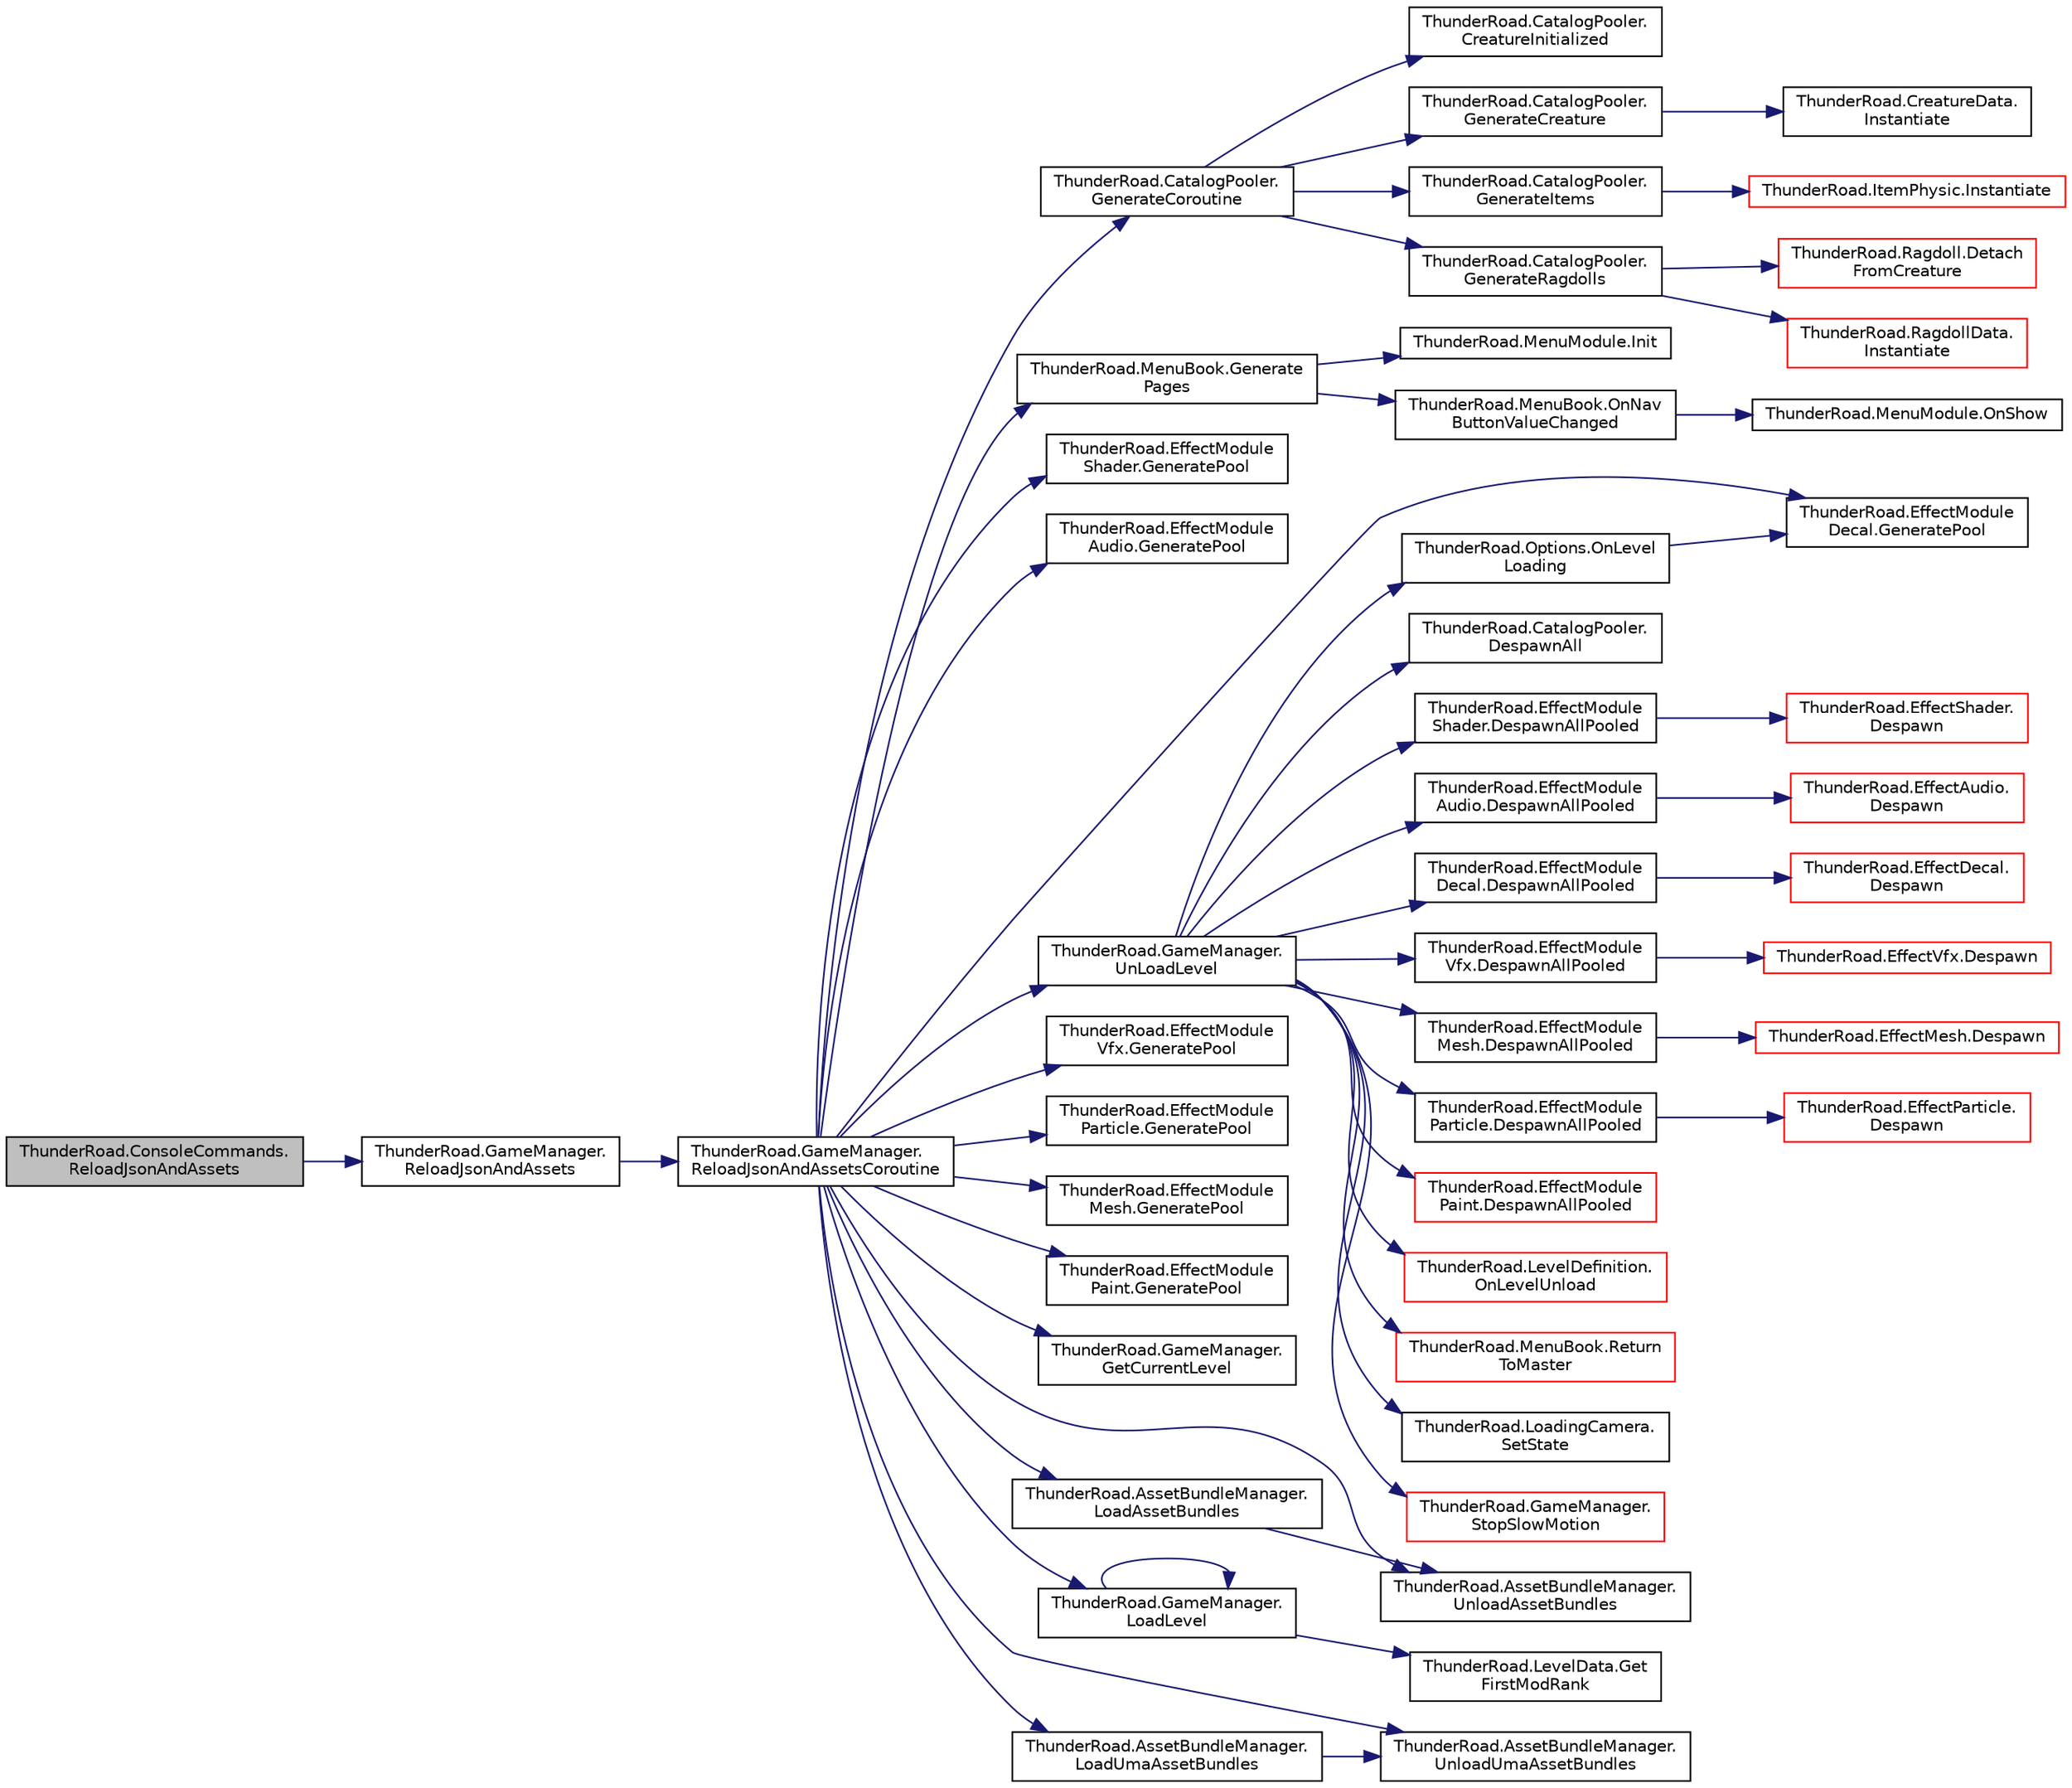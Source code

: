 digraph "ThunderRoad.ConsoleCommands.ReloadJsonAndAssets"
{
 // LATEX_PDF_SIZE
  edge [fontname="Helvetica",fontsize="10",labelfontname="Helvetica",labelfontsize="10"];
  node [fontname="Helvetica",fontsize="10",shape=record];
  rankdir="LR";
  Node1 [label="ThunderRoad.ConsoleCommands.\lReloadJsonAndAssets",height=0.2,width=0.4,color="black", fillcolor="grey75", style="filled", fontcolor="black",tooltip="Reloads the json and assets."];
  Node1 -> Node2 [color="midnightblue",fontsize="10",style="solid",fontname="Helvetica"];
  Node2 [label="ThunderRoad.GameManager.\lReloadJsonAndAssets",height=0.2,width=0.4,color="black", fillcolor="white", style="filled",URL="$class_thunder_road_1_1_game_manager.html#a47f34e1f083e816288445fcf7900869c",tooltip="Reloads the json and assets."];
  Node2 -> Node3 [color="midnightblue",fontsize="10",style="solid",fontname="Helvetica"];
  Node3 [label="ThunderRoad.GameManager.\lReloadJsonAndAssetsCoroutine",height=0.2,width=0.4,color="black", fillcolor="white", style="filled",URL="$class_thunder_road_1_1_game_manager.html#ad30795c9a3cbfdd96dc0dd80bc265ba8",tooltip="Reloads the json and assets coroutine."];
  Node3 -> Node4 [color="midnightblue",fontsize="10",style="solid",fontname="Helvetica"];
  Node4 [label="ThunderRoad.CatalogPooler.\lGenerateCoroutine",height=0.2,width=0.4,color="black", fillcolor="white", style="filled",URL="$class_thunder_road_1_1_catalog_pooler.html#a3917d7dc695aa608e26da511236e7bae",tooltip="Generates the coroutine."];
  Node4 -> Node5 [color="midnightblue",fontsize="10",style="solid",fontname="Helvetica"];
  Node5 [label="ThunderRoad.CatalogPooler.\lCreatureInitialized",height=0.2,width=0.4,color="black", fillcolor="white", style="filled",URL="$class_thunder_road_1_1_catalog_pooler.html#a06f430d0b5e67369f4bbbb11c0b716ac",tooltip="Creatures the initialized."];
  Node4 -> Node6 [color="midnightblue",fontsize="10",style="solid",fontname="Helvetica"];
  Node6 [label="ThunderRoad.CatalogPooler.\lGenerateCreature",height=0.2,width=0.4,color="black", fillcolor="white", style="filled",URL="$class_thunder_road_1_1_catalog_pooler.html#aa37e79dd90e6284b46ebb0c425e43234",tooltip="Generates the creature."];
  Node6 -> Node7 [color="midnightblue",fontsize="10",style="solid",fontname="Helvetica"];
  Node7 [label="ThunderRoad.CreatureData.\lInstantiate",height=0.2,width=0.4,color="black", fillcolor="white", style="filled",URL="$class_thunder_road_1_1_creature_data.html#a3386b3349065b0421be01c5e15d64baa",tooltip="Instantiates the specified parent."];
  Node4 -> Node8 [color="midnightblue",fontsize="10",style="solid",fontname="Helvetica"];
  Node8 [label="ThunderRoad.CatalogPooler.\lGenerateItems",height=0.2,width=0.4,color="black", fillcolor="white", style="filled",URL="$class_thunder_road_1_1_catalog_pooler.html#ac0b7a4fa43bb9c6e3b8b8dc3e01566a5",tooltip="Generates the items."];
  Node8 -> Node9 [color="midnightblue",fontsize="10",style="solid",fontname="Helvetica"];
  Node9 [label="ThunderRoad.ItemPhysic.Instantiate",height=0.2,width=0.4,color="red", fillcolor="white", style="filled",URL="$class_thunder_road_1_1_item_physic.html#aeb883bbfe8b0a46817bd84c9c2f6b43e",tooltip="Instantiates the specified parent."];
  Node4 -> Node11 [color="midnightblue",fontsize="10",style="solid",fontname="Helvetica"];
  Node11 [label="ThunderRoad.CatalogPooler.\lGenerateRagdolls",height=0.2,width=0.4,color="black", fillcolor="white", style="filled",URL="$class_thunder_road_1_1_catalog_pooler.html#a0ea002eafd93f020dc1a23ab62ab6d40",tooltip="Generates the ragdolls."];
  Node11 -> Node12 [color="midnightblue",fontsize="10",style="solid",fontname="Helvetica"];
  Node12 [label="ThunderRoad.Ragdoll.Detach\lFromCreature",height=0.2,width=0.4,color="red", fillcolor="white", style="filled",URL="$class_thunder_road_1_1_ragdoll.html#a2e2236043f74c1e5aa4ce31deb5514c0",tooltip="Detaches from creature."];
  Node11 -> Node67 [color="midnightblue",fontsize="10",style="solid",fontname="Helvetica"];
  Node67 [label="ThunderRoad.RagdollData.\lInstantiate",height=0.2,width=0.4,color="red", fillcolor="white", style="filled",URL="$class_thunder_road_1_1_ragdoll_data.html#a9eb991d535cc2bba581060592f8de7d8",tooltip="Instantiates the specified parent."];
  Node3 -> Node89 [color="midnightblue",fontsize="10",style="solid",fontname="Helvetica"];
  Node89 [label="ThunderRoad.MenuBook.Generate\lPages",height=0.2,width=0.4,color="black", fillcolor="white", style="filled",URL="$class_thunder_road_1_1_menu_book.html#a0440dd91a8eebdb3c128a4a672602f76",tooltip=" "];
  Node89 -> Node90 [color="midnightblue",fontsize="10",style="solid",fontname="Helvetica"];
  Node90 [label="ThunderRoad.MenuModule.Init",height=0.2,width=0.4,color="black", fillcolor="white", style="filled",URL="$class_thunder_road_1_1_menu_module.html#a7b6629a35d74d48c52ac158bd1e2bdc5",tooltip="Initializes the specified menu data."];
  Node89 -> Node91 [color="midnightblue",fontsize="10",style="solid",fontname="Helvetica"];
  Node91 [label="ThunderRoad.MenuBook.OnNav\lButtonValueChanged",height=0.2,width=0.4,color="black", fillcolor="white", style="filled",URL="$class_thunder_road_1_1_menu_book.html#a1b2567336c7ce8272fd0ada68da89d43",tooltip=" "];
  Node91 -> Node92 [color="midnightblue",fontsize="10",style="solid",fontname="Helvetica"];
  Node92 [label="ThunderRoad.MenuModule.OnShow",height=0.2,width=0.4,color="black", fillcolor="white", style="filled",URL="$class_thunder_road_1_1_menu_module.html#a7f682303b5f3988c7a1165eec3148cc3",tooltip="Called when [show]."];
  Node3 -> Node93 [color="midnightblue",fontsize="10",style="solid",fontname="Helvetica"];
  Node93 [label="ThunderRoad.EffectModule\lShader.GeneratePool",height=0.2,width=0.4,color="black", fillcolor="white", style="filled",URL="$class_thunder_road_1_1_effect_module_shader.html#a546d8b5a0a8d1314e3a86d9c66b32854",tooltip="Generates the pool."];
  Node3 -> Node94 [color="midnightblue",fontsize="10",style="solid",fontname="Helvetica"];
  Node94 [label="ThunderRoad.EffectModule\lAudio.GeneratePool",height=0.2,width=0.4,color="black", fillcolor="white", style="filled",URL="$class_thunder_road_1_1_effect_module_audio.html#ac96628397750e253dc8e85cf39a3ee91",tooltip="Generates the pool."];
  Node3 -> Node95 [color="midnightblue",fontsize="10",style="solid",fontname="Helvetica"];
  Node95 [label="ThunderRoad.EffectModule\lDecal.GeneratePool",height=0.2,width=0.4,color="black", fillcolor="white", style="filled",URL="$class_thunder_road_1_1_effect_module_decal.html#a635631de379bffc44b3dfc446b9a9254",tooltip="Generates the pool."];
  Node3 -> Node96 [color="midnightblue",fontsize="10",style="solid",fontname="Helvetica"];
  Node96 [label="ThunderRoad.EffectModule\lVfx.GeneratePool",height=0.2,width=0.4,color="black", fillcolor="white", style="filled",URL="$class_thunder_road_1_1_effect_module_vfx.html#abe335aee08a569705332ea2325ec3d46",tooltip="Generates the pool."];
  Node3 -> Node97 [color="midnightblue",fontsize="10",style="solid",fontname="Helvetica"];
  Node97 [label="ThunderRoad.EffectModule\lParticle.GeneratePool",height=0.2,width=0.4,color="black", fillcolor="white", style="filled",URL="$class_thunder_road_1_1_effect_module_particle.html#a9e43f2152fcf8843b1a6ad2e4f24defd",tooltip="Generates the pool."];
  Node3 -> Node98 [color="midnightblue",fontsize="10",style="solid",fontname="Helvetica"];
  Node98 [label="ThunderRoad.EffectModule\lMesh.GeneratePool",height=0.2,width=0.4,color="black", fillcolor="white", style="filled",URL="$class_thunder_road_1_1_effect_module_mesh.html#a3263031132c6cf82f0fff27ae9dc29e6",tooltip="Generates the pool."];
  Node3 -> Node99 [color="midnightblue",fontsize="10",style="solid",fontname="Helvetica"];
  Node99 [label="ThunderRoad.EffectModule\lPaint.GeneratePool",height=0.2,width=0.4,color="black", fillcolor="white", style="filled",URL="$class_thunder_road_1_1_effect_module_paint.html#a2d342cc374ded15b1978192ac4053601",tooltip="Generates the pool."];
  Node3 -> Node100 [color="midnightblue",fontsize="10",style="solid",fontname="Helvetica"];
  Node100 [label="ThunderRoad.GameManager.\lGetCurrentLevel",height=0.2,width=0.4,color="black", fillcolor="white", style="filled",URL="$class_thunder_road_1_1_game_manager.html#a5c90d4b6a9a71b4dedf872967a1b6bb3",tooltip="Gets the current level."];
  Node3 -> Node101 [color="midnightblue",fontsize="10",style="solid",fontname="Helvetica"];
  Node101 [label="ThunderRoad.AssetBundleManager.\lLoadAssetBundles",height=0.2,width=0.4,color="black", fillcolor="white", style="filled",URL="$class_thunder_road_1_1_asset_bundle_manager.html#ab13ffdfa284646a780b5daae1b7e85d7",tooltip="Loads the asset bundles."];
  Node101 -> Node102 [color="midnightblue",fontsize="10",style="solid",fontname="Helvetica"];
  Node102 [label="ThunderRoad.AssetBundleManager.\lUnloadAssetBundles",height=0.2,width=0.4,color="black", fillcolor="white", style="filled",URL="$class_thunder_road_1_1_asset_bundle_manager.html#a3a8810a36c9d3a72503698d581776e34",tooltip="Unloads the asset bundles."];
  Node3 -> Node103 [color="midnightblue",fontsize="10",style="solid",fontname="Helvetica"];
  Node103 [label="ThunderRoad.GameManager.\lLoadLevel",height=0.2,width=0.4,color="black", fillcolor="white", style="filled",URL="$class_thunder_road_1_1_game_manager.html#a7150f33e5eec4df36b3a4601d2cb007c",tooltip="Loads the level."];
  Node103 -> Node104 [color="midnightblue",fontsize="10",style="solid",fontname="Helvetica"];
  Node104 [label="ThunderRoad.LevelData.Get\lFirstModRank",height=0.2,width=0.4,color="black", fillcolor="white", style="filled",URL="$class_thunder_road_1_1_level_data.html#abec0b8b3f925340b5ff79719974178e7",tooltip="Gets the first mod rank."];
  Node103 -> Node103 [color="midnightblue",fontsize="10",style="solid",fontname="Helvetica"];
  Node3 -> Node105 [color="midnightblue",fontsize="10",style="solid",fontname="Helvetica"];
  Node105 [label="ThunderRoad.AssetBundleManager.\lLoadUmaAssetBundles",height=0.2,width=0.4,color="black", fillcolor="white", style="filled",URL="$class_thunder_road_1_1_asset_bundle_manager.html#a9e92cbdd0cc5890047030be04e4da5d4",tooltip="Loads the uma asset bundles."];
  Node105 -> Node106 [color="midnightblue",fontsize="10",style="solid",fontname="Helvetica"];
  Node106 [label="ThunderRoad.AssetBundleManager.\lUnloadUmaAssetBundles",height=0.2,width=0.4,color="black", fillcolor="white", style="filled",URL="$class_thunder_road_1_1_asset_bundle_manager.html#a639019f4860a0ada452d2cfbc1642db9",tooltip="Unloads the uma asset bundles."];
  Node3 -> Node102 [color="midnightblue",fontsize="10",style="solid",fontname="Helvetica"];
  Node3 -> Node107 [color="midnightblue",fontsize="10",style="solid",fontname="Helvetica"];
  Node107 [label="ThunderRoad.GameManager.\lUnLoadLevel",height=0.2,width=0.4,color="black", fillcolor="white", style="filled",URL="$class_thunder_road_1_1_game_manager.html#a3f12cc0b687fc462042c514833c9772d",tooltip="Uns the load level."];
  Node107 -> Node108 [color="midnightblue",fontsize="10",style="solid",fontname="Helvetica"];
  Node108 [label="ThunderRoad.CatalogPooler.\lDespawnAll",height=0.2,width=0.4,color="black", fillcolor="white", style="filled",URL="$class_thunder_road_1_1_catalog_pooler.html#af62a096cd7584db8f5645a97716b6ee9",tooltip="Despawns all."];
  Node107 -> Node109 [color="midnightblue",fontsize="10",style="solid",fontname="Helvetica"];
  Node109 [label="ThunderRoad.EffectModule\lShader.DespawnAllPooled",height=0.2,width=0.4,color="black", fillcolor="white", style="filled",URL="$class_thunder_road_1_1_effect_module_shader.html#ab9a6f5d47c163ca8f641916c938bca1e",tooltip="Despawns all pooled."];
  Node109 -> Node110 [color="midnightblue",fontsize="10",style="solid",fontname="Helvetica"];
  Node110 [label="ThunderRoad.EffectShader.\lDespawn",height=0.2,width=0.4,color="red", fillcolor="white", style="filled",URL="$class_thunder_road_1_1_effect_shader.html#a8bcbdd788a6d77471e42849b354178f2",tooltip="Despawns this instance."];
  Node107 -> Node113 [color="midnightblue",fontsize="10",style="solid",fontname="Helvetica"];
  Node113 [label="ThunderRoad.EffectModule\lAudio.DespawnAllPooled",height=0.2,width=0.4,color="black", fillcolor="white", style="filled",URL="$class_thunder_road_1_1_effect_module_audio.html#aa688f97dd87d73024b1f67db6ca88089",tooltip="Despawns all pooled."];
  Node113 -> Node114 [color="midnightblue",fontsize="10",style="solid",fontname="Helvetica"];
  Node114 [label="ThunderRoad.EffectAudio.\lDespawn",height=0.2,width=0.4,color="red", fillcolor="white", style="filled",URL="$class_thunder_road_1_1_effect_audio.html#a4568d28d6037c57ddb653c6941e1ca5c",tooltip="Despawns this instance."];
  Node107 -> Node116 [color="midnightblue",fontsize="10",style="solid",fontname="Helvetica"];
  Node116 [label="ThunderRoad.EffectModule\lDecal.DespawnAllPooled",height=0.2,width=0.4,color="black", fillcolor="white", style="filled",URL="$class_thunder_road_1_1_effect_module_decal.html#a5fc64235ccf3a235b52ca033df586f8b",tooltip="Despawns all pooled."];
  Node116 -> Node117 [color="midnightblue",fontsize="10",style="solid",fontname="Helvetica"];
  Node117 [label="ThunderRoad.EffectDecal.\lDespawn",height=0.2,width=0.4,color="red", fillcolor="white", style="filled",URL="$class_thunder_road_1_1_effect_decal.html#ae2c60515ad72c88a5efae231f17626de",tooltip="Despawns this instance."];
  Node107 -> Node119 [color="midnightblue",fontsize="10",style="solid",fontname="Helvetica"];
  Node119 [label="ThunderRoad.EffectModule\lVfx.DespawnAllPooled",height=0.2,width=0.4,color="black", fillcolor="white", style="filled",URL="$class_thunder_road_1_1_effect_module_vfx.html#a15ddad7ac0ad39d1da2b0a5e1479cb1c",tooltip="Despawns all pooled."];
  Node119 -> Node120 [color="midnightblue",fontsize="10",style="solid",fontname="Helvetica"];
  Node120 [label="ThunderRoad.EffectVfx.Despawn",height=0.2,width=0.4,color="red", fillcolor="white", style="filled",URL="$class_thunder_road_1_1_effect_vfx.html#ab77ad0144d291b4def37229ac5ba6774",tooltip="Despawns this instance."];
  Node107 -> Node122 [color="midnightblue",fontsize="10",style="solid",fontname="Helvetica"];
  Node122 [label="ThunderRoad.EffectModule\lMesh.DespawnAllPooled",height=0.2,width=0.4,color="black", fillcolor="white", style="filled",URL="$class_thunder_road_1_1_effect_module_mesh.html#a945894b17c4e672b4a5ed742fb1c7f8c",tooltip="Despawns all pooled."];
  Node122 -> Node123 [color="midnightblue",fontsize="10",style="solid",fontname="Helvetica"];
  Node123 [label="ThunderRoad.EffectMesh.Despawn",height=0.2,width=0.4,color="red", fillcolor="white", style="filled",URL="$class_thunder_road_1_1_effect_mesh.html#ab7bb80f0f59b1ed3e14dfcd023f7a824",tooltip="Despawns this instance."];
  Node107 -> Node125 [color="midnightblue",fontsize="10",style="solid",fontname="Helvetica"];
  Node125 [label="ThunderRoad.EffectModule\lParticle.DespawnAllPooled",height=0.2,width=0.4,color="black", fillcolor="white", style="filled",URL="$class_thunder_road_1_1_effect_module_particle.html#aa9f936f95a5307690d72f0fb531f958e",tooltip="Despawns all pooled."];
  Node125 -> Node126 [color="midnightblue",fontsize="10",style="solid",fontname="Helvetica"];
  Node126 [label="ThunderRoad.EffectParticle.\lDespawn",height=0.2,width=0.4,color="red", fillcolor="white", style="filled",URL="$class_thunder_road_1_1_effect_particle.html#a4e9380bd3cfbfc27bf995d7593854e99",tooltip="Despawns this instance."];
  Node107 -> Node128 [color="midnightblue",fontsize="10",style="solid",fontname="Helvetica"];
  Node128 [label="ThunderRoad.EffectModule\lPaint.DespawnAllPooled",height=0.2,width=0.4,color="red", fillcolor="white", style="filled",URL="$class_thunder_road_1_1_effect_module_paint.html#a1b9b1dd317c7a55f8ac797514d14cd9d",tooltip="Despawns all pooled."];
  Node107 -> Node131 [color="midnightblue",fontsize="10",style="solid",fontname="Helvetica"];
  Node131 [label="ThunderRoad.Options.OnLevel\lLoading",height=0.2,width=0.4,color="black", fillcolor="white", style="filled",URL="$class_thunder_road_1_1_options.html#ab2c993c11d70960bde2a62a25e285a45",tooltip="Called when [level loading]."];
  Node131 -> Node95 [color="midnightblue",fontsize="10",style="solid",fontname="Helvetica"];
  Node107 -> Node132 [color="midnightblue",fontsize="10",style="solid",fontname="Helvetica"];
  Node132 [label="ThunderRoad.LevelDefinition.\lOnLevelUnload",height=0.2,width=0.4,color="red", fillcolor="white", style="filled",URL="$class_thunder_road_1_1_level_definition.html#a7af717c30b812307b30fc9bee6ccd48f",tooltip="Called when [level unload]."];
  Node107 -> Node134 [color="midnightblue",fontsize="10",style="solid",fontname="Helvetica"];
  Node134 [label="ThunderRoad.MenuBook.Return\lToMaster",height=0.2,width=0.4,color="red", fillcolor="white", style="filled",URL="$class_thunder_road_1_1_menu_book.html#a54e653d440d1a952559df5f993b2a830",tooltip="Returns to master."];
  Node107 -> Node140 [color="midnightblue",fontsize="10",style="solid",fontname="Helvetica"];
  Node140 [label="ThunderRoad.LoadingCamera.\lSetState",height=0.2,width=0.4,color="black", fillcolor="white", style="filled",URL="$class_thunder_road_1_1_loading_camera.html#a81a3adc009db4c0ea7d01d91558f4d36",tooltip="Sets the state."];
  Node107 -> Node141 [color="midnightblue",fontsize="10",style="solid",fontname="Helvetica"];
  Node141 [label="ThunderRoad.GameManager.\lStopSlowMotion",height=0.2,width=0.4,color="red", fillcolor="white", style="filled",URL="$class_thunder_road_1_1_game_manager.html#a393c5ed496d67b6210fe7daea65fdc4b",tooltip="Stops the slow motion."];
  Node3 -> Node106 [color="midnightblue",fontsize="10",style="solid",fontname="Helvetica"];
}
